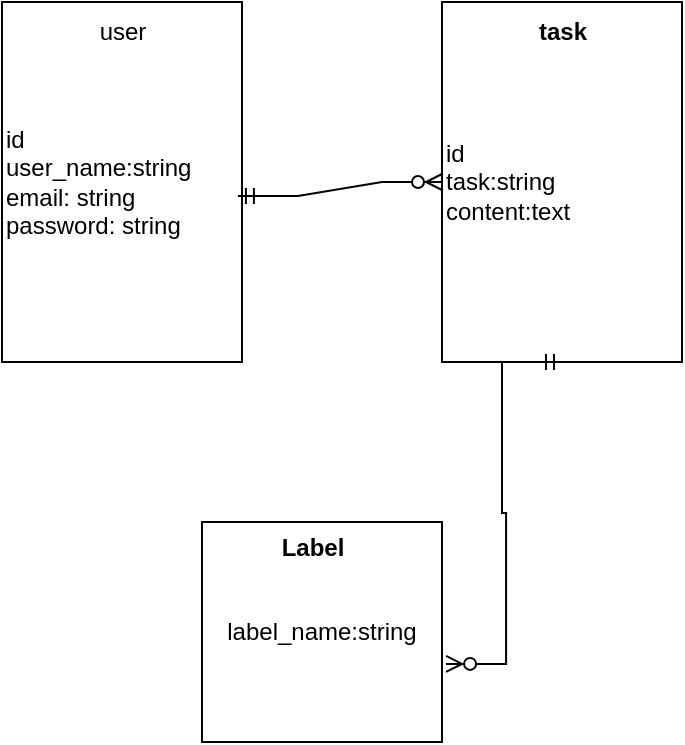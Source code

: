 <mxfile>
    <diagram id="TCsiVpDo3Gm-JT97_V_j" name="ページ1">
        <mxGraphModel dx="736" dy="654" grid="1" gridSize="10" guides="1" tooltips="1" connect="1" arrows="1" fold="1" page="1" pageScale="1" pageWidth="827" pageHeight="1169" math="0" shadow="0">
            <root>
                <mxCell id="0"/>
                <mxCell id="1" parent="0"/>
                <mxCell id="2" value="id&lt;br&gt;user_name:string&lt;br&gt;email: string&lt;br&gt;password: string" style="rounded=0;whiteSpace=wrap;html=1;align=left;" vertex="1" parent="1">
                    <mxGeometry x="180" y="70" width="120" height="180" as="geometry"/>
                </mxCell>
                <mxCell id="3" value="user" style="text;html=1;align=center;verticalAlign=middle;resizable=0;points=[];autosize=1;strokeColor=none;fillColor=none;" vertex="1" parent="1">
                    <mxGeometry x="215" y="70" width="50" height="30" as="geometry"/>
                </mxCell>
                <mxCell id="4" style="edgeStyle=orthogonalEdgeStyle;rounded=0;orthogonalLoop=1;jettySize=auto;html=1;exitX=0.5;exitY=1;exitDx=0;exitDy=0;" edge="1" parent="1" source="2" target="2">
                    <mxGeometry relative="1" as="geometry"/>
                </mxCell>
                <mxCell id="5" value="id&lt;br&gt;task:string&lt;br&gt;content:text" style="rounded=0;whiteSpace=wrap;html=1;align=left;" vertex="1" parent="1">
                    <mxGeometry x="400" y="70" width="120" height="180" as="geometry"/>
                </mxCell>
                <mxCell id="6" value="&lt;b&gt;task&lt;/b&gt;" style="text;html=1;align=center;verticalAlign=middle;resizable=0;points=[];autosize=1;strokeColor=none;fillColor=none;" vertex="1" parent="1">
                    <mxGeometry x="435" y="70" width="50" height="30" as="geometry"/>
                </mxCell>
                <mxCell id="7" value="label_name:string" style="rounded=0;whiteSpace=wrap;html=1;" vertex="1" parent="1">
                    <mxGeometry x="280" y="330" width="120" height="110" as="geometry"/>
                </mxCell>
                <mxCell id="8" value="&lt;b&gt;Label&lt;/b&gt;" style="text;html=1;align=center;verticalAlign=middle;resizable=0;points=[];autosize=1;strokeColor=none;fillColor=none;" vertex="1" parent="1">
                    <mxGeometry x="310" y="328" width="50" height="30" as="geometry"/>
                </mxCell>
                <mxCell id="9" value="" style="edgeStyle=entityRelationEdgeStyle;fontSize=12;html=1;endArrow=ERzeroToMany;startArrow=ERmandOne;rounded=0;exitX=0.983;exitY=0.539;exitDx=0;exitDy=0;exitPerimeter=0;" edge="1" parent="1" source="2" target="5">
                    <mxGeometry width="100" height="100" relative="1" as="geometry">
                        <mxPoint x="360" y="380" as="sourcePoint"/>
                        <mxPoint x="460" y="280" as="targetPoint"/>
                    </mxGeometry>
                </mxCell>
                <mxCell id="11" value="" style="edgeStyle=entityRelationEdgeStyle;fontSize=12;html=1;endArrow=ERzeroToMany;startArrow=ERmandOne;rounded=0;exitX=0.5;exitY=1;exitDx=0;exitDy=0;entryX=1.017;entryY=0.645;entryDx=0;entryDy=0;entryPerimeter=0;" edge="1" parent="1" source="5" target="7">
                    <mxGeometry width="100" height="100" relative="1" as="geometry">
                        <mxPoint x="318" y="187" as="sourcePoint"/>
                        <mxPoint x="420" y="180" as="targetPoint"/>
                    </mxGeometry>
                </mxCell>
            </root>
        </mxGraphModel>
    </diagram>
</mxfile>